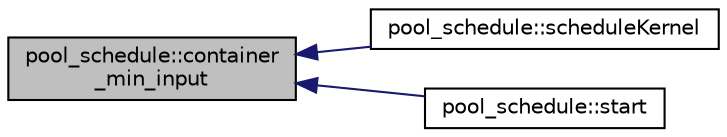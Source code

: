 digraph "pool_schedule::container_min_input"
{
 // INTERACTIVE_SVG=YES
  bgcolor="transparent";
  edge [fontname="Helvetica",fontsize="10",labelfontname="Helvetica",labelfontsize="10"];
  node [fontname="Helvetica",fontsize="10",shape=record];
  rankdir="LR";
  Node1 [label="pool_schedule::container\l_min_input",height=0.2,width=0.4,color="black", fillcolor="grey75", style="filled", fontcolor="black"];
  Node1 -> Node2 [dir="back",color="midnightblue",fontsize="10",style="solid",fontname="Helvetica"];
  Node2 [label="pool_schedule::scheduleKernel",height=0.2,width=0.4,color="black",URL="$classpool__schedule.html#aa5ec97e860a94aa17f33a0562fe942ce"];
  Node1 -> Node3 [dir="back",color="midnightblue",fontsize="10",style="solid",fontname="Helvetica"];
  Node3 [label="pool_schedule::start",height=0.2,width=0.4,color="black",URL="$classpool__schedule.html#ab67558a44404e42ba032f799c0f424a7"];
}
